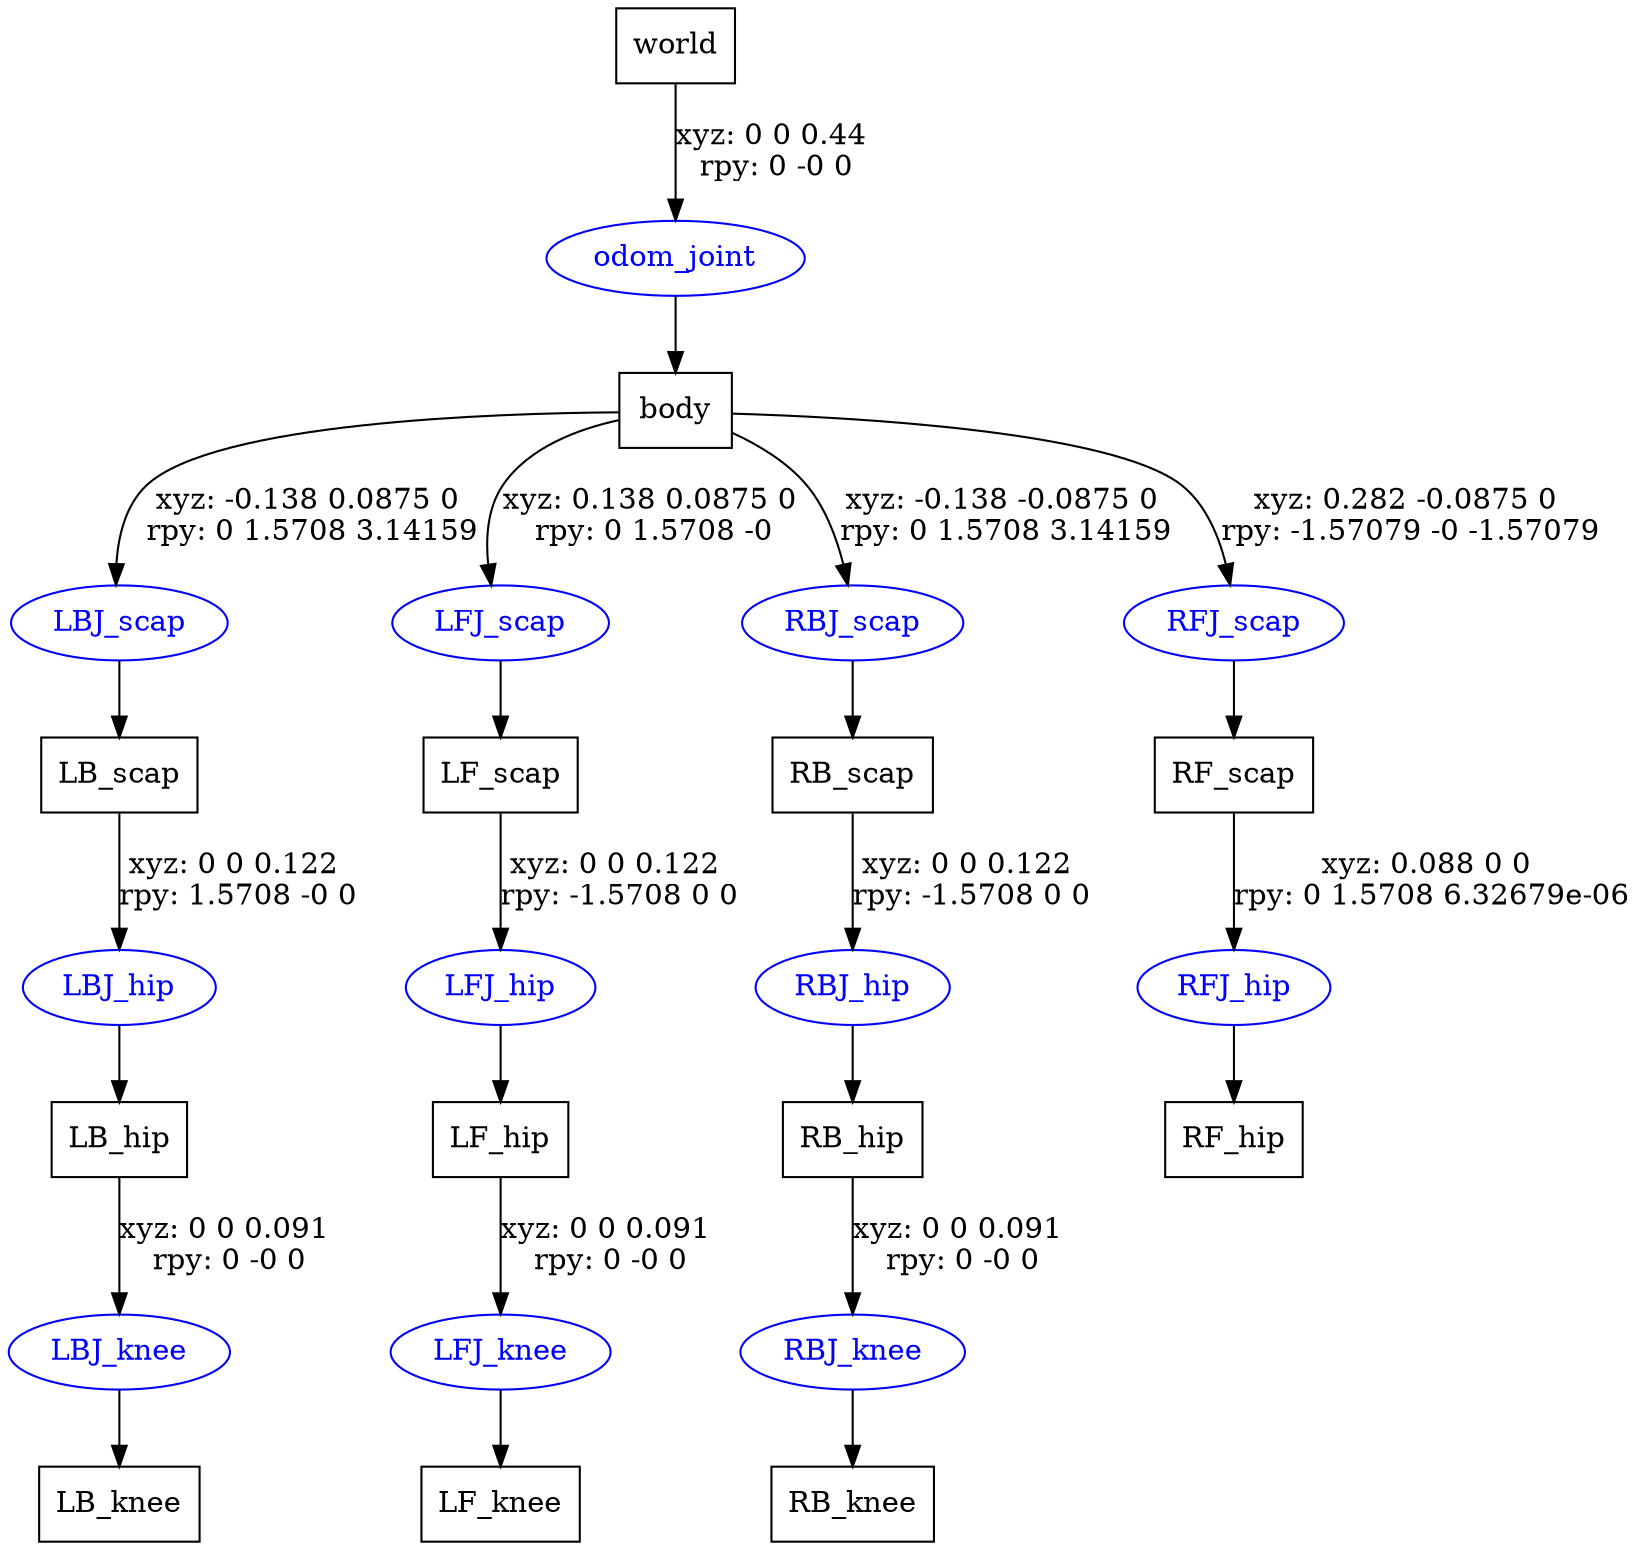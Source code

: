 digraph G {
node [shape=box];
"world" [label="world"];
"body" [label="body"];
"LB_scap" [label="LB_scap"];
"LB_hip" [label="LB_hip"];
"LB_knee" [label="LB_knee"];
"LF_scap" [label="LF_scap"];
"LF_hip" [label="LF_hip"];
"LF_knee" [label="LF_knee"];
"RB_scap" [label="RB_scap"];
"RB_hip" [label="RB_hip"];
"RB_knee" [label="RB_knee"];
"RF_scap" [label="RF_scap"];
"RF_hip" [label="RF_hip"];
node [shape=ellipse, color=blue, fontcolor=blue];
"world" -> "odom_joint" [label="xyz: 0 0 0.44 \nrpy: 0 -0 0"]
"odom_joint" -> "body"
"body" -> "LBJ_scap" [label="xyz: -0.138 0.0875 0 \nrpy: 0 1.5708 3.14159"]
"LBJ_scap" -> "LB_scap"
"LB_scap" -> "LBJ_hip" [label="xyz: 0 0 0.122 \nrpy: 1.5708 -0 0"]
"LBJ_hip" -> "LB_hip"
"LB_hip" -> "LBJ_knee" [label="xyz: 0 0 0.091 \nrpy: 0 -0 0"]
"LBJ_knee" -> "LB_knee"
"body" -> "LFJ_scap" [label="xyz: 0.138 0.0875 0 \nrpy: 0 1.5708 -0"]
"LFJ_scap" -> "LF_scap"
"LF_scap" -> "LFJ_hip" [label="xyz: 0 0 0.122 \nrpy: -1.5708 0 0"]
"LFJ_hip" -> "LF_hip"
"LF_hip" -> "LFJ_knee" [label="xyz: 0 0 0.091 \nrpy: 0 -0 0"]
"LFJ_knee" -> "LF_knee"
"body" -> "RBJ_scap" [label="xyz: -0.138 -0.0875 0 \nrpy: 0 1.5708 3.14159"]
"RBJ_scap" -> "RB_scap"
"RB_scap" -> "RBJ_hip" [label="xyz: 0 0 0.122 \nrpy: -1.5708 0 0"]
"RBJ_hip" -> "RB_hip"
"RB_hip" -> "RBJ_knee" [label="xyz: 0 0 0.091 \nrpy: 0 -0 0"]
"RBJ_knee" -> "RB_knee"
"body" -> "RFJ_scap" [label="xyz: 0.282 -0.0875 0 \nrpy: -1.57079 -0 -1.57079"]
"RFJ_scap" -> "RF_scap"
"RF_scap" -> "RFJ_hip" [label="xyz: 0.088 0 0 \nrpy: 0 1.5708 6.32679e-06"]
"RFJ_hip" -> "RF_hip"
}
